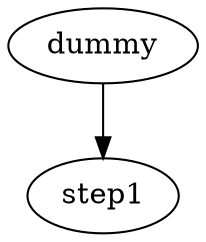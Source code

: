 digraph odps {
    step1 [
                name="step1"
                type="odps"
                vars="$date=${date:YYYYMMDD}"
                output="/tmp/hpipe/examples/odps/output/${bizdate}/step1"
                script="odps.sql"
                ]
    dummy [
           name="dummy"
           type="dummy"
           ]
    dummy -> step1
}
